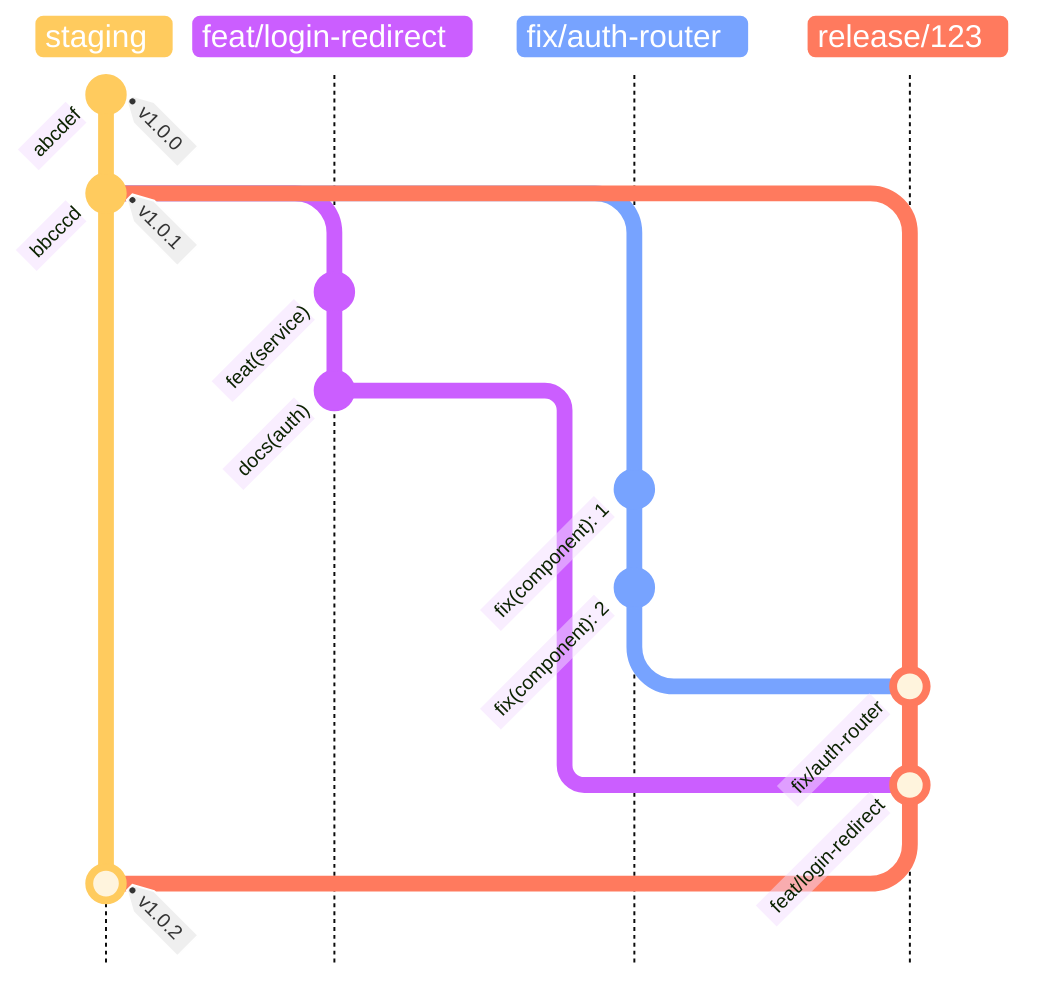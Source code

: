 %%{init: {
  'logLevel': 'debug',
  'theme': 'base',
  'gitGraph': {'mainBranchName': 'staging'},
  'themeVariables': {
    'gitBranchLabel0': '#ffffff',
    'gitBranchLabel1': '#ffffff',
    'gitBranchLabel2': '#ffffff',
    'gitBranchLabel3': '#ffffff',
    'gitBranchLabel4': '#ffffff',
    'gitBranchLabel5': '#ffffff',
    'tagLabelColor': '#333333',
    'tagLabelBackground': '#efefef',
    'tagLabelBorder': '#ffffff'
} } }%%

gitGraph TB:
  commit tag:"v1.0.0" id: "abcdef"
  commit tag:"v1.0.1" id: "bbcccd"

  branch feat/login-redirect
  commit id: "feat(service)"
  commit id: "docs(auth)"
  checkout staging

  branch fix/auth-router
  commit id: "fix(component): 1"
  commit id: "fix(component): 2"
  checkout staging

  branch release/123 order: 4

  merge fix/auth-router id: "fix/auth-router"
  merge feat/login-redirect id: "feat/login-redirect"

  checkout staging
  merge release/123 tag: "v1.0.2"